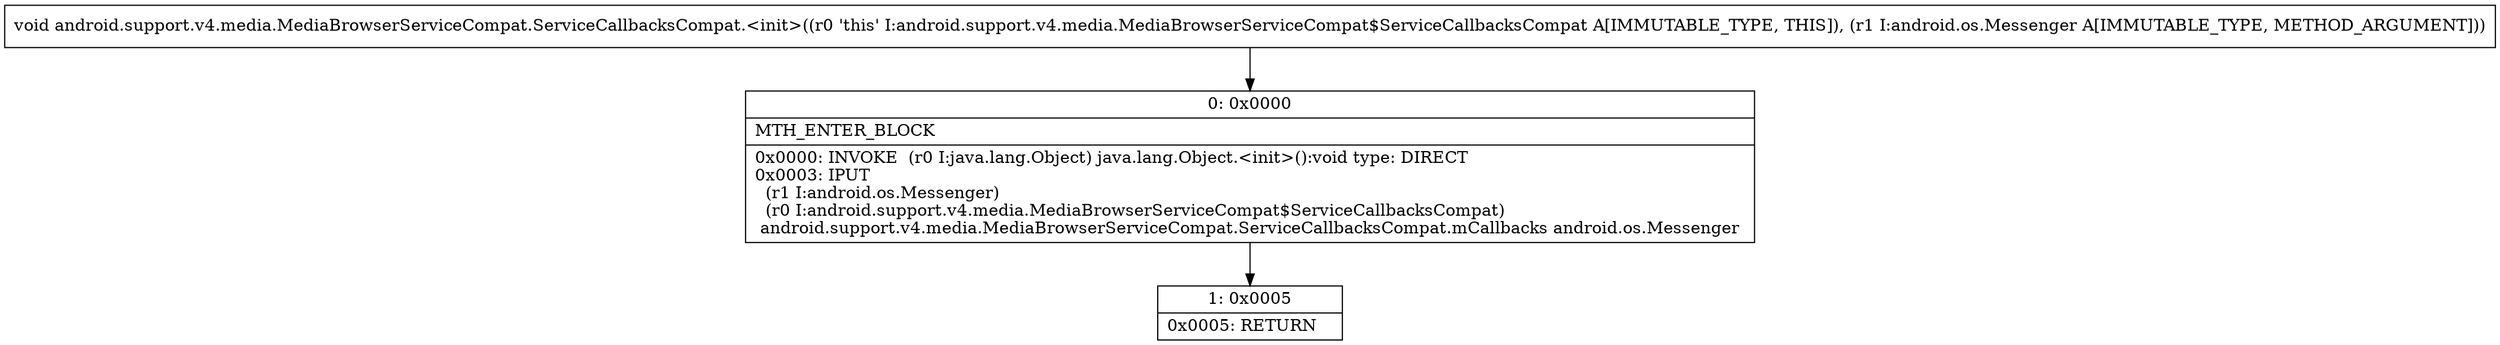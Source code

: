 digraph "CFG forandroid.support.v4.media.MediaBrowserServiceCompat.ServiceCallbacksCompat.\<init\>(Landroid\/os\/Messenger;)V" {
Node_0 [shape=record,label="{0\:\ 0x0000|MTH_ENTER_BLOCK\l|0x0000: INVOKE  (r0 I:java.lang.Object) java.lang.Object.\<init\>():void type: DIRECT \l0x0003: IPUT  \l  (r1 I:android.os.Messenger)\l  (r0 I:android.support.v4.media.MediaBrowserServiceCompat$ServiceCallbacksCompat)\l android.support.v4.media.MediaBrowserServiceCompat.ServiceCallbacksCompat.mCallbacks android.os.Messenger \l}"];
Node_1 [shape=record,label="{1\:\ 0x0005|0x0005: RETURN   \l}"];
MethodNode[shape=record,label="{void android.support.v4.media.MediaBrowserServiceCompat.ServiceCallbacksCompat.\<init\>((r0 'this' I:android.support.v4.media.MediaBrowserServiceCompat$ServiceCallbacksCompat A[IMMUTABLE_TYPE, THIS]), (r1 I:android.os.Messenger A[IMMUTABLE_TYPE, METHOD_ARGUMENT])) }"];
MethodNode -> Node_0;
Node_0 -> Node_1;
}

